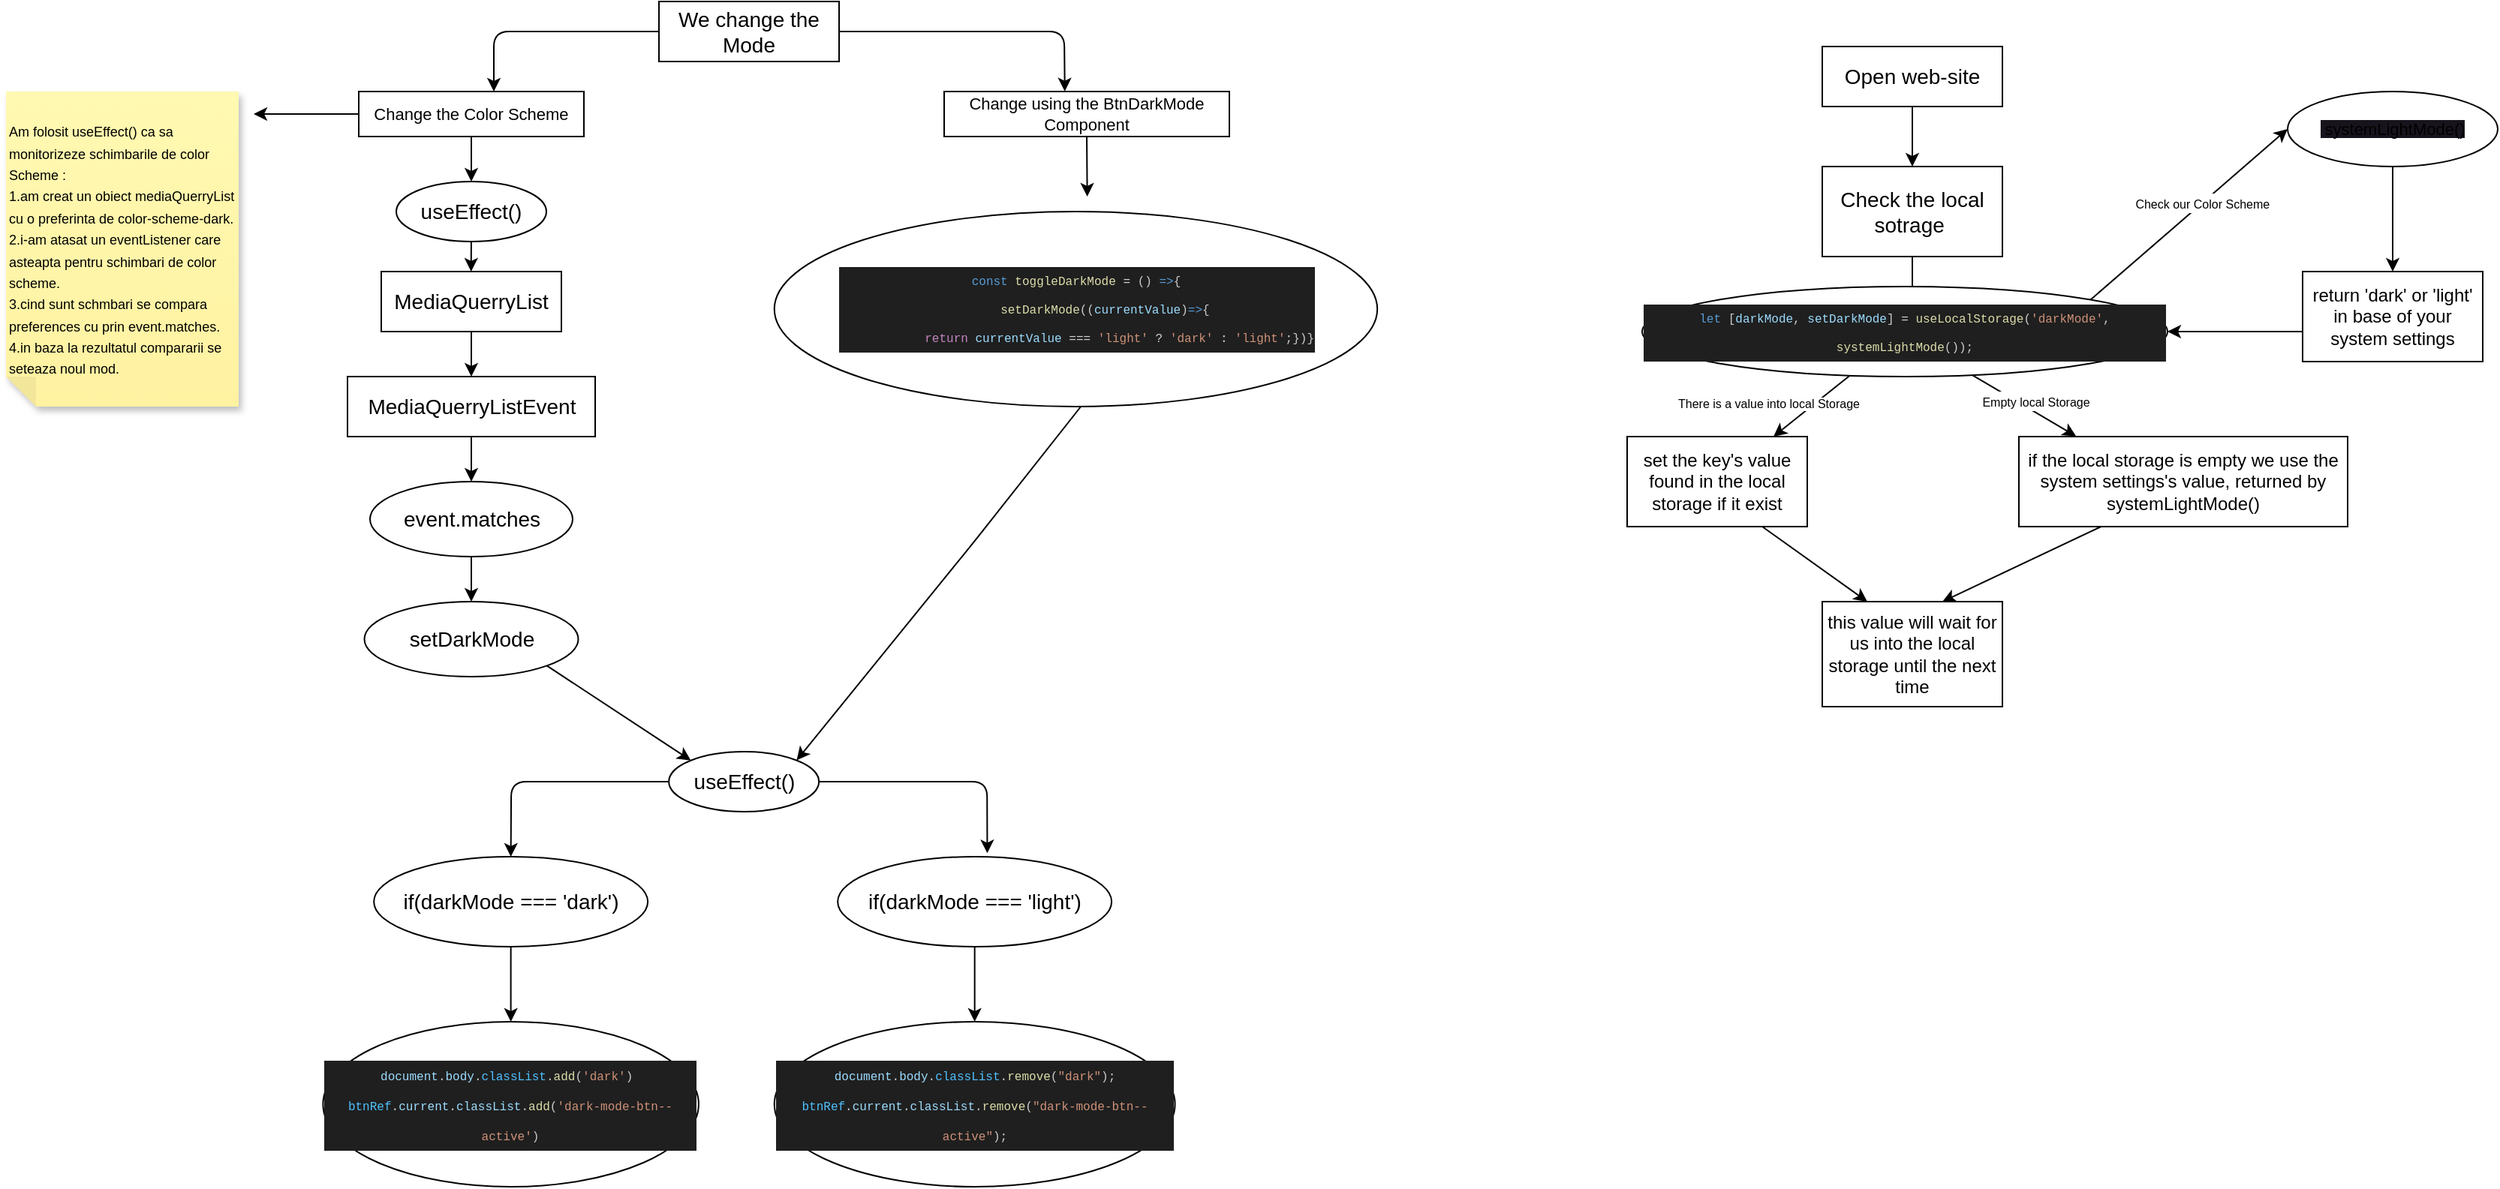 <mxfile>
    <diagram id="5F_jTVpt35I9Vbgu597q" name="Page-1">
        <mxGraphModel dx="3423" dy="1023" grid="1" gridSize="10" guides="1" tooltips="1" connect="1" arrows="1" fold="1" page="1" pageScale="1" pageWidth="850" pageHeight="1100" math="0" shadow="0">
            <root>
                <mxCell id="0"/>
                <mxCell id="1" parent="0"/>
                <mxCell id="2" value="" style="whiteSpace=wrap;html=1;rounded=0;" parent="1" vertex="1">
                    <mxGeometry x="380" y="70" width="120" height="40" as="geometry"/>
                </mxCell>
                <mxCell id="4" style="edgeStyle=none;html=1;rounded=0;" parent="1" edge="1">
                    <mxGeometry relative="1" as="geometry">
                        <mxPoint x="440" y="150" as="targetPoint"/>
                        <mxPoint x="440" y="110" as="sourcePoint"/>
                        <Array as="points">
                            <mxPoint x="440" y="120"/>
                        </Array>
                    </mxGeometry>
                </mxCell>
                <mxCell id="3" value="&lt;font style=&quot;font-size: 14px;&quot;&gt;Open web-site&lt;/font&gt;" style="text;strokeColor=none;align=center;fillColor=none;html=1;verticalAlign=middle;whiteSpace=wrap;rounded=0;" parent="1" vertex="1">
                    <mxGeometry x="390" y="75" width="100" height="30" as="geometry"/>
                </mxCell>
                <mxCell id="10" style="edgeStyle=none;html=1;exitX=0.5;exitY=1;exitDx=0;exitDy=0;rounded=0;" parent="1" source="5" edge="1">
                    <mxGeometry relative="1" as="geometry">
                        <mxPoint x="440" y="240" as="targetPoint"/>
                    </mxGeometry>
                </mxCell>
                <mxCell id="5" value="&lt;font style=&quot;font-size: 14px;&quot;&gt;Check the local sotrage&amp;nbsp;&lt;/font&gt;" style="whiteSpace=wrap;html=1;rounded=0;" parent="1" vertex="1">
                    <mxGeometry x="380" y="150" width="120" height="60" as="geometry"/>
                </mxCell>
                <mxCell id="14" style="edgeStyle=none;html=1;entryX=1;entryY=0.5;entryDx=0;entryDy=0;rounded=0;" parent="1" target="18" edge="1">
                    <mxGeometry relative="1" as="geometry">
                        <mxPoint x="508.75" y="240" as="targetPoint"/>
                        <mxPoint x="710" y="260" as="sourcePoint"/>
                    </mxGeometry>
                </mxCell>
                <mxCell id="17" value="" style="edgeStyle=none;html=1;rounded=0;" parent="1" source="15" target="16" edge="1">
                    <mxGeometry relative="1" as="geometry"/>
                </mxCell>
                <mxCell id="15" value="&lt;span style=&quot;font-size: 11px; background-color: rgb(24, 20, 29);&quot;&gt;&amp;nbsp;systemLightMode()&lt;/span&gt;" style="ellipse;whiteSpace=wrap;html=1;rounded=0;" parent="1" vertex="1">
                    <mxGeometry x="690" y="100" width="140" height="50" as="geometry"/>
                </mxCell>
                <mxCell id="16" value="return 'dark' or 'light' in base of your system settings" style="whiteSpace=wrap;html=1;rounded=0;" parent="1" vertex="1">
                    <mxGeometry x="700" y="220" width="120" height="60" as="geometry"/>
                </mxCell>
                <mxCell id="20" value="" style="edgeStyle=none;html=1;rounded=0;" parent="1" source="18" target="19" edge="1">
                    <mxGeometry relative="1" as="geometry"/>
                </mxCell>
                <mxCell id="30" value="There is a value into local Storage" style="edgeLabel;html=1;align=center;verticalAlign=middle;resizable=0;points=[];fontSize=8;" parent="20" vertex="1" connectable="0">
                    <mxGeometry x="-0.106" relative="1" as="geometry">
                        <mxPoint x="-32" as="offset"/>
                    </mxGeometry>
                </mxCell>
                <mxCell id="23" style="edgeStyle=none;html=1;exitX=0.628;exitY=0.982;exitDx=0;exitDy=0;entryX=0.174;entryY=-0.004;entryDx=0;entryDy=0;exitPerimeter=0;entryPerimeter=0;rounded=0;" parent="1" source="18" target="22" edge="1">
                    <mxGeometry relative="1" as="geometry">
                        <Array as="points"/>
                    </mxGeometry>
                </mxCell>
                <mxCell id="29" value="&lt;font style=&quot;font-size: 8px;&quot;&gt;Empty local Storage&lt;/font&gt;" style="edgeLabel;html=1;align=center;verticalAlign=middle;resizable=0;points=[];" parent="23" vertex="1" connectable="0">
                    <mxGeometry x="-0.166" relative="1" as="geometry">
                        <mxPoint x="13" as="offset"/>
                    </mxGeometry>
                </mxCell>
                <mxCell id="28" style="edgeStyle=none;html=1;exitX=1;exitY=0;exitDx=0;exitDy=0;entryX=0;entryY=0.5;entryDx=0;entryDy=0;rounded=0;" parent="1" source="18" target="15" edge="1">
                    <mxGeometry relative="1" as="geometry">
                        <Array as="points"/>
                    </mxGeometry>
                </mxCell>
                <mxCell id="32" value="&lt;font style=&quot;font-size: 8px;&quot;&gt;Check our Color Scheme&amp;nbsp;&lt;/font&gt;" style="edgeLabel;html=1;align=center;verticalAlign=middle;resizable=0;points=[];fontSize=11;" parent="28" vertex="1" connectable="0">
                    <mxGeometry x="0.145" relative="1" as="geometry">
                        <mxPoint as="offset"/>
                    </mxGeometry>
                </mxCell>
                <mxCell id="18" value="&lt;div style=&quot;color: rgb(204, 204, 204); background-color: rgb(31, 31, 31); font-family: Consolas, &amp;quot;Courier New&amp;quot;, monospace; line-height: 19px;&quot;&gt;&lt;font style=&quot;font-size: 8px;&quot;&gt;&lt;span style=&quot;color: rgb(86, 156, 214);&quot;&gt;let&lt;/span&gt; [&lt;span style=&quot;color: rgb(156, 220, 254);&quot;&gt;darkMode&lt;/span&gt;, &lt;span style=&quot;color: rgb(156, 220, 254);&quot;&gt;setDarkMode&lt;/span&gt;] &lt;span style=&quot;color: rgb(212, 212, 212);&quot;&gt;=&lt;/span&gt; &lt;span style=&quot;color: rgb(220, 220, 170);&quot;&gt;useLocalStorage&lt;/span&gt;(&lt;span style=&quot;color: rgb(206, 145, 120);&quot;&gt;'darkMode'&lt;/span&gt;, &lt;span style=&quot;color: rgb(220, 220, 170);&quot;&gt;systemLightMode&lt;/span&gt;());&lt;/font&gt;&lt;/div&gt;" style="ellipse;whiteSpace=wrap;html=1;rounded=0;" parent="1" vertex="1">
                    <mxGeometry x="260" y="230" width="350" height="60" as="geometry"/>
                </mxCell>
                <mxCell id="25" style="edgeStyle=none;html=1;exitX=0.75;exitY=1;exitDx=0;exitDy=0;rounded=0;" parent="1" source="19" edge="1">
                    <mxGeometry relative="1" as="geometry">
                        <mxPoint x="410" y="440" as="targetPoint"/>
                    </mxGeometry>
                </mxCell>
                <mxCell id="19" value="set the key's value found in the local storage if it exist" style="whiteSpace=wrap;html=1;rounded=0;" parent="1" vertex="1">
                    <mxGeometry x="250" y="330" width="120" height="60" as="geometry"/>
                </mxCell>
                <mxCell id="26" style="edgeStyle=none;html=1;exitX=0.25;exitY=1;exitDx=0;exitDy=0;rounded=0;" parent="1" source="22" edge="1">
                    <mxGeometry relative="1" as="geometry">
                        <mxPoint x="460" y="440" as="targetPoint"/>
                    </mxGeometry>
                </mxCell>
                <mxCell id="22" value="if the local storage is empty we use the system settings's value, returned by systemLightMode()" style="whiteSpace=wrap;html=1;rounded=0;" parent="1" vertex="1">
                    <mxGeometry x="511" y="330" width="219" height="60" as="geometry"/>
                </mxCell>
                <mxCell id="27" value="this value will wait for us into the local storage until the next time" style="whiteSpace=wrap;html=1;rounded=0;" parent="1" vertex="1">
                    <mxGeometry x="380" y="440" width="120" height="70" as="geometry"/>
                </mxCell>
                <mxCell id="35" style="edgeStyle=none;html=1;exitX=0;exitY=0.5;exitDx=0;exitDy=0;fontSize=11;" parent="1" source="34" edge="1">
                    <mxGeometry relative="1" as="geometry">
                        <mxPoint x="-505" y="100" as="targetPoint"/>
                        <Array as="points">
                            <mxPoint x="-505" y="60"/>
                        </Array>
                    </mxGeometry>
                </mxCell>
                <mxCell id="36" style="edgeStyle=none;html=1;fontSize=11;exitX=1;exitY=0.5;exitDx=0;exitDy=0;entryX=0.423;entryY=-0.005;entryDx=0;entryDy=0;entryPerimeter=0;" parent="1" source="34" edge="1" target="38">
                    <mxGeometry relative="1" as="geometry">
                        <mxPoint x="-315" y="100" as="targetPoint"/>
                        <mxPoint x="-315" y="40" as="sourcePoint"/>
                        <Array as="points">
                            <mxPoint x="-125" y="60"/>
                        </Array>
                    </mxGeometry>
                </mxCell>
                <mxCell id="34" value="&lt;font style=&quot;font-size: 14px;&quot;&gt;We change the Mode&lt;/font&gt;" style="whiteSpace=wrap;html=1;fontSize=8;" parent="1" vertex="1">
                    <mxGeometry x="-395" y="40" width="120" height="40" as="geometry"/>
                </mxCell>
                <mxCell id="41" style="edgeStyle=none;html=1;exitX=0.5;exitY=1;exitDx=0;exitDy=0;fontSize=14;" parent="1" source="37" edge="1">
                    <mxGeometry relative="1" as="geometry">
                        <mxPoint x="-520" y="160" as="targetPoint"/>
                        <Array as="points">
                            <mxPoint x="-520" y="160"/>
                        </Array>
                    </mxGeometry>
                </mxCell>
                <mxCell id="57" style="edgeStyle=none;html=1;exitX=0;exitY=0.5;exitDx=0;exitDy=0;" edge="1" parent="1" source="37">
                    <mxGeometry relative="1" as="geometry">
                        <mxPoint x="-665" y="115" as="targetPoint"/>
                    </mxGeometry>
                </mxCell>
                <mxCell id="37" value="Change the Color Scheme" style="whiteSpace=wrap;html=1;fontSize=11;" parent="1" vertex="1">
                    <mxGeometry x="-595" y="100" width="150" height="30" as="geometry"/>
                </mxCell>
                <mxCell id="76" style="edgeStyle=none;html=1;exitX=0.5;exitY=1;exitDx=0;exitDy=0;fontSize=8;" edge="1" parent="1" source="38">
                    <mxGeometry relative="1" as="geometry">
                        <mxPoint x="-109.667" y="170.0" as="targetPoint"/>
                    </mxGeometry>
                </mxCell>
                <mxCell id="38" value="Change using the BtnDarkMode Component" style="whiteSpace=wrap;html=1;fontSize=11;" parent="1" vertex="1">
                    <mxGeometry x="-205" y="100" width="190" height="30" as="geometry"/>
                </mxCell>
                <mxCell id="45" style="edgeStyle=none;html=1;exitX=0.5;exitY=1;exitDx=0;exitDy=0;fontSize=14;" parent="1" edge="1">
                    <mxGeometry relative="1" as="geometry">
                        <mxPoint x="-520.138" y="220" as="targetPoint"/>
                        <mxPoint x="-520" y="190" as="sourcePoint"/>
                    </mxGeometry>
                </mxCell>
                <mxCell id="50" style="edgeStyle=none;html=1;exitX=0.5;exitY=1;exitDx=0;exitDy=0;fontSize=14;" parent="1" source="46" edge="1">
                    <mxGeometry relative="1" as="geometry">
                        <mxPoint x="-520" y="290" as="targetPoint"/>
                    </mxGeometry>
                </mxCell>
                <mxCell id="46" value="MediaQuerryList" style="whiteSpace=wrap;html=1;fontSize=14;" parent="1" vertex="1">
                    <mxGeometry x="-580" y="220" width="120" height="40" as="geometry"/>
                </mxCell>
                <mxCell id="54" value="" style="edgeStyle=none;html=1;fontSize=14;" parent="1" target="53" edge="1">
                    <mxGeometry relative="1" as="geometry">
                        <mxPoint x="-520" y="330" as="sourcePoint"/>
                    </mxGeometry>
                </mxCell>
                <mxCell id="47" value="MediaQuerryListEvent" style="whiteSpace=wrap;html=1;fontSize=14;" parent="1" vertex="1">
                    <mxGeometry x="-602.5" y="290" width="165" height="40" as="geometry"/>
                </mxCell>
                <mxCell id="49" value="useEffect()" style="ellipse;whiteSpace=wrap;html=1;fontSize=14;" parent="1" vertex="1">
                    <mxGeometry x="-570" y="160" width="100" height="40" as="geometry"/>
                </mxCell>
                <mxCell id="59" style="edgeStyle=none;html=1;exitX=0.5;exitY=1;exitDx=0;exitDy=0;entryX=0.5;entryY=0;entryDx=0;entryDy=0;fontSize=9;" edge="1" parent="1" source="53" target="55">
                    <mxGeometry relative="1" as="geometry"/>
                </mxCell>
                <mxCell id="53" value="event.matches" style="ellipse;whiteSpace=wrap;html=1;fontSize=14;" parent="1" vertex="1">
                    <mxGeometry x="-587.5" y="360" width="135" height="50" as="geometry"/>
                </mxCell>
                <mxCell id="75" style="edgeStyle=none;html=1;exitX=1;exitY=1;exitDx=0;exitDy=0;entryX=0;entryY=0;entryDx=0;entryDy=0;fontSize=8;" edge="1" parent="1" source="55" target="64">
                    <mxGeometry relative="1" as="geometry"/>
                </mxCell>
                <mxCell id="55" value="setDarkMode" style="ellipse;whiteSpace=wrap;html=1;fontSize=14;" parent="1" vertex="1">
                    <mxGeometry x="-591.25" y="440" width="142.5" height="50" as="geometry"/>
                </mxCell>
                <mxCell id="56" value="&lt;font style=&quot;font-size: 9px;&quot;&gt;Am folosit useEffect() ca sa monitorizeze schimbarile de color Scheme :&lt;br&gt;1.am creat un obiect mediaQuerryList cu o preferinta de color-scheme-dark.&lt;br&gt;2.i-am atasat un eventListener care asteapta pentru schimbari de color scheme.&lt;br&gt;3.cind sunt schmbari se compara preferences cu prin event.matches.&amp;nbsp;&lt;br&gt;4.in baza la rezultatul compararii se seteaza noul mod.&lt;/font&gt;&amp;nbsp;&amp;nbsp;" style="shape=note;whiteSpace=wrap;html=1;backgroundOutline=1;fontColor=#000000;darkOpacity=0.05;fillColor=#FFF9B2;strokeColor=none;fillStyle=solid;direction=west;gradientDirection=north;gradientColor=#FFF2A1;shadow=1;size=20;pointerEvents=1;align=left;" vertex="1" parent="1">
                    <mxGeometry x="-830" y="100" width="155" height="210" as="geometry"/>
                </mxCell>
                <mxCell id="68" style="edgeStyle=none;html=1;exitX=0;exitY=0.5;exitDx=0;exitDy=0;entryX=0.5;entryY=0;entryDx=0;entryDy=0;fontSize=9;" edge="1" parent="1" source="64" target="67">
                    <mxGeometry relative="1" as="geometry">
                        <Array as="points">
                            <mxPoint x="-493.42" y="560"/>
                        </Array>
                    </mxGeometry>
                </mxCell>
                <mxCell id="71" style="edgeStyle=none;html=1;exitX=1;exitY=0.5;exitDx=0;exitDy=0;fontSize=8;entryX=0.546;entryY=-0.039;entryDx=0;entryDy=0;entryPerimeter=0;" edge="1" parent="1" source="64" target="72">
                    <mxGeometry relative="1" as="geometry">
                        <mxPoint x="-153.42" y="600" as="targetPoint"/>
                        <Array as="points">
                            <mxPoint x="-176.42" y="560"/>
                        </Array>
                    </mxGeometry>
                </mxCell>
                <mxCell id="64" value="useEffect()" style="ellipse;whiteSpace=wrap;html=1;fontSize=14;" vertex="1" parent="1">
                    <mxGeometry x="-388.42" y="540" width="100" height="40" as="geometry"/>
                </mxCell>
                <mxCell id="70" style="edgeStyle=none;html=1;exitX=0.5;exitY=1;exitDx=0;exitDy=0;fontSize=8;" edge="1" parent="1" source="67" target="69">
                    <mxGeometry relative="1" as="geometry"/>
                </mxCell>
                <mxCell id="67" value="if(darkMode === 'dark')" style="ellipse;whiteSpace=wrap;html=1;fontSize=14;" vertex="1" parent="1">
                    <mxGeometry x="-584.92" y="610" width="182.5" height="60" as="geometry"/>
                </mxCell>
                <mxCell id="69" value="&lt;div style=&quot;color: rgb(204, 204, 204); background-color: rgb(31, 31, 31); font-family: Consolas, &amp;quot;Courier New&amp;quot;, monospace; line-height: 19px;&quot;&gt;&lt;div&gt;&lt;font style=&quot;font-size: 8px;&quot;&gt;&lt;span style=&quot;color: rgb(156, 220, 254);&quot;&gt;document&lt;/span&gt;.&lt;span style=&quot;color: rgb(156, 220, 254);&quot;&gt;body&lt;/span&gt;.&lt;span style=&quot;color: rgb(79, 193, 255);&quot;&gt;classList&lt;/span&gt;.&lt;span style=&quot;color: rgb(220, 220, 170);&quot;&gt;add&lt;/span&gt;(&lt;span style=&quot;color: rgb(206, 145, 120);&quot;&gt;'dark'&lt;/span&gt;)&lt;/font&gt;&lt;span style=&quot;font-size: 8px;&quot;&gt;&amp;nbsp;&lt;/span&gt;&lt;/div&gt;&lt;div&gt;&lt;span style=&quot;font-size: 8px; color: rgb(79, 193, 255);&quot;&gt;btnRef&lt;/span&gt;&lt;span style=&quot;font-size: 8px;&quot;&gt;.&lt;/span&gt;&lt;span style=&quot;font-size: 8px; color: rgb(156, 220, 254);&quot;&gt;current&lt;/span&gt;&lt;span style=&quot;font-size: 8px;&quot;&gt;.&lt;/span&gt;&lt;span style=&quot;font-size: 8px; color: rgb(156, 220, 254);&quot;&gt;classList&lt;/span&gt;&lt;span style=&quot;font-size: 8px;&quot;&gt;.&lt;/span&gt;&lt;span style=&quot;font-size: 8px; color: rgb(220, 220, 170);&quot;&gt;add&lt;/span&gt;&lt;span style=&quot;font-size: 8px;&quot;&gt;(&lt;/span&gt;&lt;span style=&quot;font-size: 8px; color: rgb(206, 145, 120);&quot;&gt;'dark-mode-btn--active'&lt;/span&gt;&lt;span style=&quot;font-size: 8px;&quot;&gt;)&lt;/span&gt;&lt;/div&gt;&lt;/div&gt;" style="ellipse;whiteSpace=wrap;html=1;fontSize=14;" vertex="1" parent="1">
                    <mxGeometry x="-618.8" y="720" width="250.25" height="110" as="geometry"/>
                </mxCell>
                <mxCell id="74" style="edgeStyle=none;html=1;exitX=0.5;exitY=1;exitDx=0;exitDy=0;fontSize=8;entryX=0.5;entryY=0;entryDx=0;entryDy=0;" edge="1" parent="1" source="72" target="73">
                    <mxGeometry relative="1" as="geometry">
                        <mxPoint x="-184.42" y="710" as="targetPoint"/>
                    </mxGeometry>
                </mxCell>
                <mxCell id="72" value="if(darkMode === 'light')" style="ellipse;whiteSpace=wrap;html=1;fontSize=14;" vertex="1" parent="1">
                    <mxGeometry x="-275.92" y="610" width="182.5" height="60" as="geometry"/>
                </mxCell>
                <mxCell id="73" value="&lt;div style=&quot;color: rgb(204, 204, 204); background-color: rgb(31, 31, 31); font-family: Consolas, &amp;quot;Courier New&amp;quot;, monospace; line-height: 19px;&quot;&gt;&lt;div style=&quot;line-height: 19px;&quot;&gt;&lt;div&gt;&lt;font style=&quot;font-size: 8px;&quot;&gt;&lt;span style=&quot;color: rgb(156, 220, 254);&quot;&gt;document&lt;/span&gt;.&lt;span style=&quot;color: rgb(156, 220, 254);&quot;&gt;body&lt;/span&gt;.&lt;span style=&quot;color: rgb(79, 193, 255);&quot;&gt;classList&lt;/span&gt;.&lt;span style=&quot;color: rgb(220, 220, 170);&quot;&gt;remove&lt;/span&gt;(&lt;span style=&quot;color: rgb(206, 145, 120);&quot;&gt;&quot;dark&quot;&lt;/span&gt;);&lt;/font&gt;&lt;/div&gt;&lt;div&gt;&lt;span style=&quot;font-size: 8px; color: rgb(79, 193, 255);&quot;&gt;btnRef&lt;/span&gt;&lt;span style=&quot;font-size: 8px;&quot;&gt;.&lt;/span&gt;&lt;span style=&quot;font-size: 8px; color: rgb(156, 220, 254);&quot;&gt;current&lt;/span&gt;&lt;span style=&quot;font-size: 8px;&quot;&gt;.&lt;/span&gt;&lt;span style=&quot;font-size: 8px; color: rgb(156, 220, 254);&quot;&gt;classList&lt;/span&gt;&lt;span style=&quot;font-size: 8px;&quot;&gt;.&lt;/span&gt;&lt;span style=&quot;font-size: 8px; color: rgb(220, 220, 170);&quot;&gt;remove&lt;/span&gt;&lt;span style=&quot;font-size: 8px;&quot;&gt;(&lt;/span&gt;&lt;span style=&quot;font-size: 8px; color: rgb(206, 145, 120);&quot;&gt;&quot;dark-mode-btn--active&quot;&lt;/span&gt;&lt;span style=&quot;font-size: 8px;&quot;&gt;);&lt;/span&gt;&lt;/div&gt;&lt;/div&gt;&lt;/div&gt;" style="ellipse;whiteSpace=wrap;html=1;fontSize=14;" vertex="1" parent="1">
                    <mxGeometry x="-318.13" y="720" width="266.93" height="110" as="geometry"/>
                </mxCell>
                <mxCell id="79" style="edgeStyle=none;html=1;exitX=0.5;exitY=1;exitDx=0;exitDy=0;entryX=1;entryY=0;entryDx=0;entryDy=0;fontSize=8;" edge="1" parent="1" target="64">
                    <mxGeometry relative="1" as="geometry">
                        <mxPoint x="-109.995" y="305" as="sourcePoint"/>
                        <Array as="points">
                            <mxPoint x="-185" y="400"/>
                        </Array>
                    </mxGeometry>
                </mxCell>
                <mxCell id="77" value="&lt;div style=&quot;color: rgb(204, 204, 204); background-color: rgb(31, 31, 31); font-family: Consolas, &amp;quot;Courier New&amp;quot;, monospace; line-height: 19px;&quot;&gt;&lt;div style=&quot;&quot;&gt;&lt;font style=&quot;font-size: 8px;&quot;&gt;&lt;span style=&quot;color: rgb(86, 156, 214);&quot;&gt;const&lt;/span&gt; &lt;span style=&quot;color: rgb(220, 220, 170);&quot;&gt;toggleDarkMode&lt;/span&gt; &lt;span style=&quot;color: rgb(212, 212, 212);&quot;&gt;=&lt;/span&gt; () &lt;span style=&quot;color: rgb(86, 156, 214);&quot;&gt;=&amp;gt;&lt;/span&gt;{&lt;/font&gt;&lt;/div&gt;&lt;div style=&quot;&quot;&gt;&lt;font style=&quot;font-size: 8px;&quot;&gt;&amp;nbsp; &amp;nbsp; &amp;nbsp; &amp;nbsp; &lt;span style=&quot;color: #dcdcaa;&quot;&gt;setDarkMode&lt;/span&gt;((&lt;span style=&quot;color: #9cdcfe;&quot;&gt;currentValue&lt;/span&gt;)&lt;span style=&quot;color: #569cd6;&quot;&gt;=&amp;gt;&lt;/span&gt;{&lt;/font&gt;&lt;/div&gt;&lt;div style=&quot;&quot;&gt;&lt;font style=&quot;font-size: 8px;&quot;&gt;&amp;nbsp; &amp;nbsp; &amp;nbsp; &amp;nbsp; &amp;nbsp; &amp;nbsp; &lt;span style=&quot;color: #c586c0;&quot;&gt;return&lt;/span&gt; &lt;span style=&quot;color: #9cdcfe;&quot;&gt;currentValue&lt;/span&gt; &lt;span style=&quot;color: #d4d4d4;&quot;&gt;===&lt;/span&gt; &lt;span style=&quot;color: #ce9178;&quot;&gt;'light'&lt;/span&gt; &lt;span style=&quot;color: #d4d4d4;&quot;&gt;?&lt;/span&gt; &lt;span style=&quot;color: #ce9178;&quot;&gt;'dark'&lt;/span&gt; &lt;span style=&quot;color: #d4d4d4;&quot;&gt;:&lt;/span&gt; &lt;span style=&quot;color: #ce9178;&quot;&gt;'light'&lt;/span&gt;;&lt;/font&gt;})}&lt;/div&gt;&lt;/div&gt;" style="ellipse;whiteSpace=wrap;html=1;fontSize=8;align=center;" vertex="1" parent="1">
                    <mxGeometry x="-318.13" y="180" width="401.71" height="130" as="geometry"/>
                </mxCell>
            </root>
        </mxGraphModel>
    </diagram>
</mxfile>